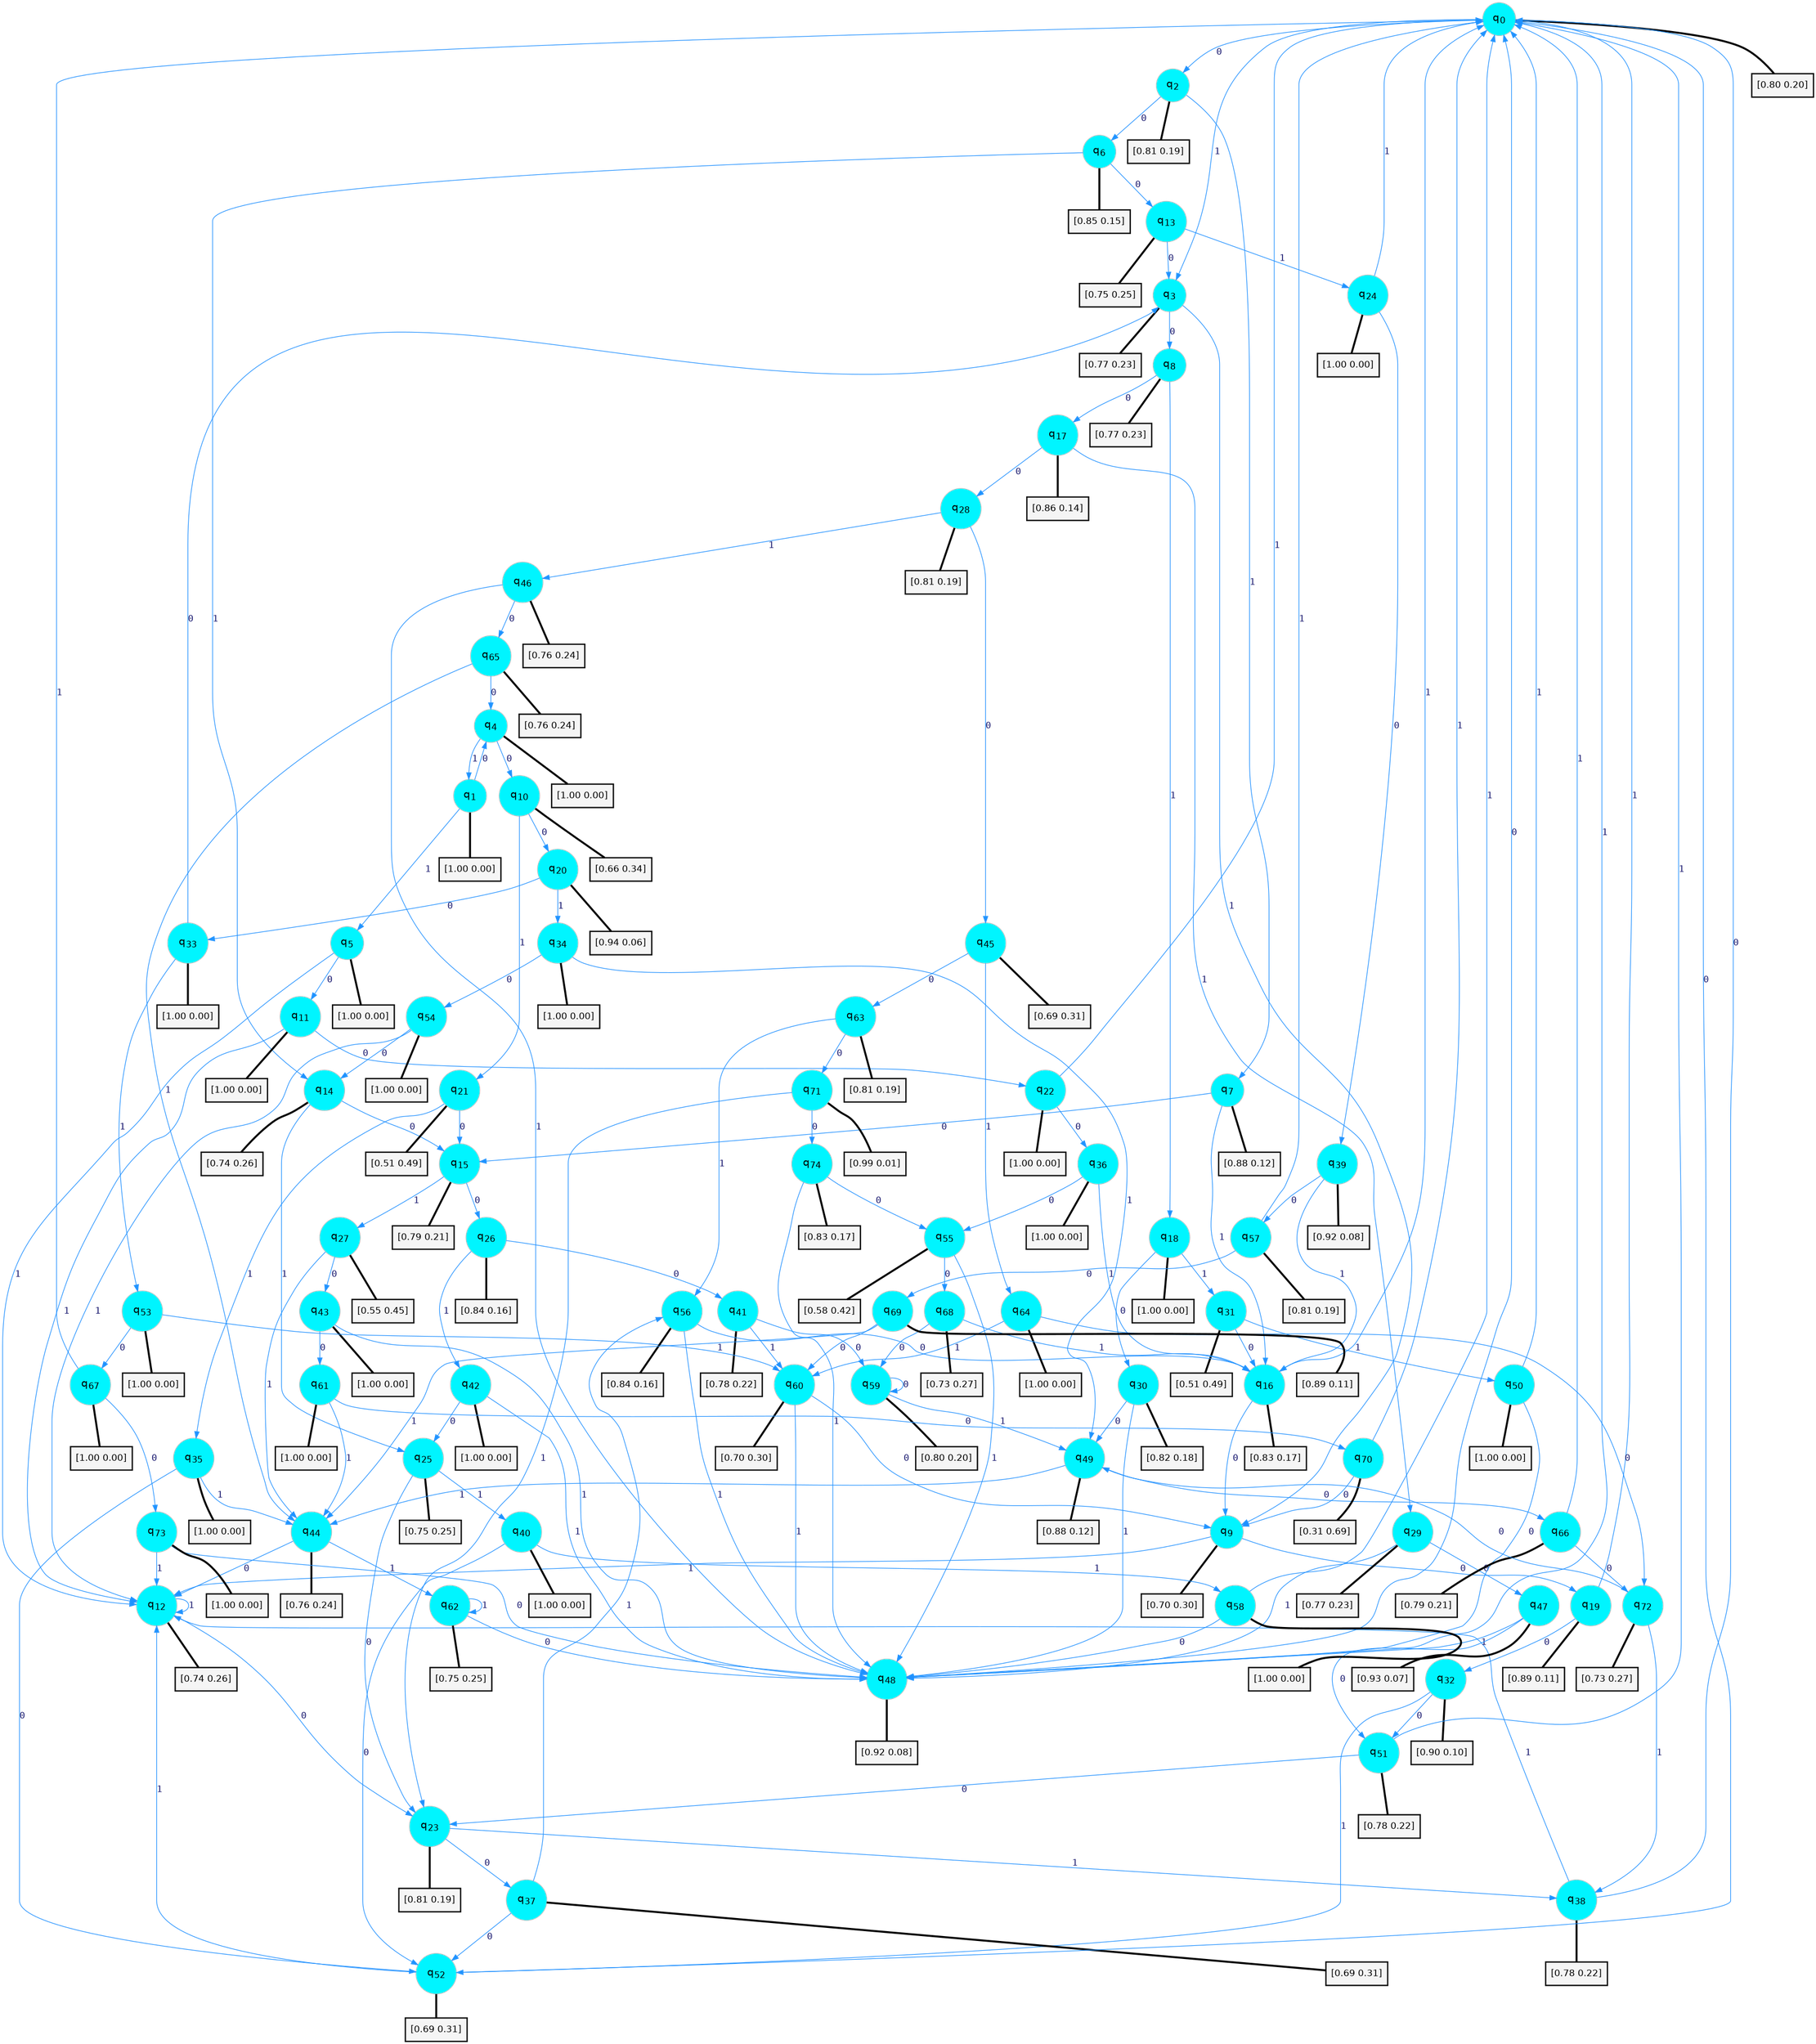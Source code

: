 digraph G {
graph [
bgcolor=transparent, dpi=300, rankdir=TD, size="40,25"];
node [
color=gray, fillcolor=turquoise1, fontcolor=black, fontname=Helvetica, fontsize=16, fontweight=bold, shape=circle, style=filled];
edge [
arrowsize=1, color=dodgerblue1, fontcolor=midnightblue, fontname=courier, fontweight=bold, penwidth=1, style=solid, weight=20];
0[label=<q<SUB>0</SUB>>];
1[label=<q<SUB>1</SUB>>];
2[label=<q<SUB>2</SUB>>];
3[label=<q<SUB>3</SUB>>];
4[label=<q<SUB>4</SUB>>];
5[label=<q<SUB>5</SUB>>];
6[label=<q<SUB>6</SUB>>];
7[label=<q<SUB>7</SUB>>];
8[label=<q<SUB>8</SUB>>];
9[label=<q<SUB>9</SUB>>];
10[label=<q<SUB>10</SUB>>];
11[label=<q<SUB>11</SUB>>];
12[label=<q<SUB>12</SUB>>];
13[label=<q<SUB>13</SUB>>];
14[label=<q<SUB>14</SUB>>];
15[label=<q<SUB>15</SUB>>];
16[label=<q<SUB>16</SUB>>];
17[label=<q<SUB>17</SUB>>];
18[label=<q<SUB>18</SUB>>];
19[label=<q<SUB>19</SUB>>];
20[label=<q<SUB>20</SUB>>];
21[label=<q<SUB>21</SUB>>];
22[label=<q<SUB>22</SUB>>];
23[label=<q<SUB>23</SUB>>];
24[label=<q<SUB>24</SUB>>];
25[label=<q<SUB>25</SUB>>];
26[label=<q<SUB>26</SUB>>];
27[label=<q<SUB>27</SUB>>];
28[label=<q<SUB>28</SUB>>];
29[label=<q<SUB>29</SUB>>];
30[label=<q<SUB>30</SUB>>];
31[label=<q<SUB>31</SUB>>];
32[label=<q<SUB>32</SUB>>];
33[label=<q<SUB>33</SUB>>];
34[label=<q<SUB>34</SUB>>];
35[label=<q<SUB>35</SUB>>];
36[label=<q<SUB>36</SUB>>];
37[label=<q<SUB>37</SUB>>];
38[label=<q<SUB>38</SUB>>];
39[label=<q<SUB>39</SUB>>];
40[label=<q<SUB>40</SUB>>];
41[label=<q<SUB>41</SUB>>];
42[label=<q<SUB>42</SUB>>];
43[label=<q<SUB>43</SUB>>];
44[label=<q<SUB>44</SUB>>];
45[label=<q<SUB>45</SUB>>];
46[label=<q<SUB>46</SUB>>];
47[label=<q<SUB>47</SUB>>];
48[label=<q<SUB>48</SUB>>];
49[label=<q<SUB>49</SUB>>];
50[label=<q<SUB>50</SUB>>];
51[label=<q<SUB>51</SUB>>];
52[label=<q<SUB>52</SUB>>];
53[label=<q<SUB>53</SUB>>];
54[label=<q<SUB>54</SUB>>];
55[label=<q<SUB>55</SUB>>];
56[label=<q<SUB>56</SUB>>];
57[label=<q<SUB>57</SUB>>];
58[label=<q<SUB>58</SUB>>];
59[label=<q<SUB>59</SUB>>];
60[label=<q<SUB>60</SUB>>];
61[label=<q<SUB>61</SUB>>];
62[label=<q<SUB>62</SUB>>];
63[label=<q<SUB>63</SUB>>];
64[label=<q<SUB>64</SUB>>];
65[label=<q<SUB>65</SUB>>];
66[label=<q<SUB>66</SUB>>];
67[label=<q<SUB>67</SUB>>];
68[label=<q<SUB>68</SUB>>];
69[label=<q<SUB>69</SUB>>];
70[label=<q<SUB>70</SUB>>];
71[label=<q<SUB>71</SUB>>];
72[label=<q<SUB>72</SUB>>];
73[label=<q<SUB>73</SUB>>];
74[label=<q<SUB>74</SUB>>];
75[label="[0.80 0.20]", shape=box,fontcolor=black, fontname=Helvetica, fontsize=14, penwidth=2, fillcolor=whitesmoke,color=black];
76[label="[1.00 0.00]", shape=box,fontcolor=black, fontname=Helvetica, fontsize=14, penwidth=2, fillcolor=whitesmoke,color=black];
77[label="[0.81 0.19]", shape=box,fontcolor=black, fontname=Helvetica, fontsize=14, penwidth=2, fillcolor=whitesmoke,color=black];
78[label="[0.77 0.23]", shape=box,fontcolor=black, fontname=Helvetica, fontsize=14, penwidth=2, fillcolor=whitesmoke,color=black];
79[label="[1.00 0.00]", shape=box,fontcolor=black, fontname=Helvetica, fontsize=14, penwidth=2, fillcolor=whitesmoke,color=black];
80[label="[1.00 0.00]", shape=box,fontcolor=black, fontname=Helvetica, fontsize=14, penwidth=2, fillcolor=whitesmoke,color=black];
81[label="[0.85 0.15]", shape=box,fontcolor=black, fontname=Helvetica, fontsize=14, penwidth=2, fillcolor=whitesmoke,color=black];
82[label="[0.88 0.12]", shape=box,fontcolor=black, fontname=Helvetica, fontsize=14, penwidth=2, fillcolor=whitesmoke,color=black];
83[label="[0.77 0.23]", shape=box,fontcolor=black, fontname=Helvetica, fontsize=14, penwidth=2, fillcolor=whitesmoke,color=black];
84[label="[0.70 0.30]", shape=box,fontcolor=black, fontname=Helvetica, fontsize=14, penwidth=2, fillcolor=whitesmoke,color=black];
85[label="[0.66 0.34]", shape=box,fontcolor=black, fontname=Helvetica, fontsize=14, penwidth=2, fillcolor=whitesmoke,color=black];
86[label="[1.00 0.00]", shape=box,fontcolor=black, fontname=Helvetica, fontsize=14, penwidth=2, fillcolor=whitesmoke,color=black];
87[label="[0.74 0.26]", shape=box,fontcolor=black, fontname=Helvetica, fontsize=14, penwidth=2, fillcolor=whitesmoke,color=black];
88[label="[0.75 0.25]", shape=box,fontcolor=black, fontname=Helvetica, fontsize=14, penwidth=2, fillcolor=whitesmoke,color=black];
89[label="[0.74 0.26]", shape=box,fontcolor=black, fontname=Helvetica, fontsize=14, penwidth=2, fillcolor=whitesmoke,color=black];
90[label="[0.79 0.21]", shape=box,fontcolor=black, fontname=Helvetica, fontsize=14, penwidth=2, fillcolor=whitesmoke,color=black];
91[label="[0.83 0.17]", shape=box,fontcolor=black, fontname=Helvetica, fontsize=14, penwidth=2, fillcolor=whitesmoke,color=black];
92[label="[0.86 0.14]", shape=box,fontcolor=black, fontname=Helvetica, fontsize=14, penwidth=2, fillcolor=whitesmoke,color=black];
93[label="[1.00 0.00]", shape=box,fontcolor=black, fontname=Helvetica, fontsize=14, penwidth=2, fillcolor=whitesmoke,color=black];
94[label="[0.89 0.11]", shape=box,fontcolor=black, fontname=Helvetica, fontsize=14, penwidth=2, fillcolor=whitesmoke,color=black];
95[label="[0.94 0.06]", shape=box,fontcolor=black, fontname=Helvetica, fontsize=14, penwidth=2, fillcolor=whitesmoke,color=black];
96[label="[0.51 0.49]", shape=box,fontcolor=black, fontname=Helvetica, fontsize=14, penwidth=2, fillcolor=whitesmoke,color=black];
97[label="[1.00 0.00]", shape=box,fontcolor=black, fontname=Helvetica, fontsize=14, penwidth=2, fillcolor=whitesmoke,color=black];
98[label="[0.81 0.19]", shape=box,fontcolor=black, fontname=Helvetica, fontsize=14, penwidth=2, fillcolor=whitesmoke,color=black];
99[label="[1.00 0.00]", shape=box,fontcolor=black, fontname=Helvetica, fontsize=14, penwidth=2, fillcolor=whitesmoke,color=black];
100[label="[0.75 0.25]", shape=box,fontcolor=black, fontname=Helvetica, fontsize=14, penwidth=2, fillcolor=whitesmoke,color=black];
101[label="[0.84 0.16]", shape=box,fontcolor=black, fontname=Helvetica, fontsize=14, penwidth=2, fillcolor=whitesmoke,color=black];
102[label="[0.55 0.45]", shape=box,fontcolor=black, fontname=Helvetica, fontsize=14, penwidth=2, fillcolor=whitesmoke,color=black];
103[label="[0.81 0.19]", shape=box,fontcolor=black, fontname=Helvetica, fontsize=14, penwidth=2, fillcolor=whitesmoke,color=black];
104[label="[0.77 0.23]", shape=box,fontcolor=black, fontname=Helvetica, fontsize=14, penwidth=2, fillcolor=whitesmoke,color=black];
105[label="[0.82 0.18]", shape=box,fontcolor=black, fontname=Helvetica, fontsize=14, penwidth=2, fillcolor=whitesmoke,color=black];
106[label="[0.51 0.49]", shape=box,fontcolor=black, fontname=Helvetica, fontsize=14, penwidth=2, fillcolor=whitesmoke,color=black];
107[label="[0.90 0.10]", shape=box,fontcolor=black, fontname=Helvetica, fontsize=14, penwidth=2, fillcolor=whitesmoke,color=black];
108[label="[1.00 0.00]", shape=box,fontcolor=black, fontname=Helvetica, fontsize=14, penwidth=2, fillcolor=whitesmoke,color=black];
109[label="[1.00 0.00]", shape=box,fontcolor=black, fontname=Helvetica, fontsize=14, penwidth=2, fillcolor=whitesmoke,color=black];
110[label="[1.00 0.00]", shape=box,fontcolor=black, fontname=Helvetica, fontsize=14, penwidth=2, fillcolor=whitesmoke,color=black];
111[label="[1.00 0.00]", shape=box,fontcolor=black, fontname=Helvetica, fontsize=14, penwidth=2, fillcolor=whitesmoke,color=black];
112[label="[0.69 0.31]", shape=box,fontcolor=black, fontname=Helvetica, fontsize=14, penwidth=2, fillcolor=whitesmoke,color=black];
113[label="[0.78 0.22]", shape=box,fontcolor=black, fontname=Helvetica, fontsize=14, penwidth=2, fillcolor=whitesmoke,color=black];
114[label="[0.92 0.08]", shape=box,fontcolor=black, fontname=Helvetica, fontsize=14, penwidth=2, fillcolor=whitesmoke,color=black];
115[label="[1.00 0.00]", shape=box,fontcolor=black, fontname=Helvetica, fontsize=14, penwidth=2, fillcolor=whitesmoke,color=black];
116[label="[0.78 0.22]", shape=box,fontcolor=black, fontname=Helvetica, fontsize=14, penwidth=2, fillcolor=whitesmoke,color=black];
117[label="[1.00 0.00]", shape=box,fontcolor=black, fontname=Helvetica, fontsize=14, penwidth=2, fillcolor=whitesmoke,color=black];
118[label="[1.00 0.00]", shape=box,fontcolor=black, fontname=Helvetica, fontsize=14, penwidth=2, fillcolor=whitesmoke,color=black];
119[label="[0.76 0.24]", shape=box,fontcolor=black, fontname=Helvetica, fontsize=14, penwidth=2, fillcolor=whitesmoke,color=black];
120[label="[0.69 0.31]", shape=box,fontcolor=black, fontname=Helvetica, fontsize=14, penwidth=2, fillcolor=whitesmoke,color=black];
121[label="[0.76 0.24]", shape=box,fontcolor=black, fontname=Helvetica, fontsize=14, penwidth=2, fillcolor=whitesmoke,color=black];
122[label="[0.93 0.07]", shape=box,fontcolor=black, fontname=Helvetica, fontsize=14, penwidth=2, fillcolor=whitesmoke,color=black];
123[label="[0.92 0.08]", shape=box,fontcolor=black, fontname=Helvetica, fontsize=14, penwidth=2, fillcolor=whitesmoke,color=black];
124[label="[0.88 0.12]", shape=box,fontcolor=black, fontname=Helvetica, fontsize=14, penwidth=2, fillcolor=whitesmoke,color=black];
125[label="[1.00 0.00]", shape=box,fontcolor=black, fontname=Helvetica, fontsize=14, penwidth=2, fillcolor=whitesmoke,color=black];
126[label="[0.78 0.22]", shape=box,fontcolor=black, fontname=Helvetica, fontsize=14, penwidth=2, fillcolor=whitesmoke,color=black];
127[label="[0.69 0.31]", shape=box,fontcolor=black, fontname=Helvetica, fontsize=14, penwidth=2, fillcolor=whitesmoke,color=black];
128[label="[1.00 0.00]", shape=box,fontcolor=black, fontname=Helvetica, fontsize=14, penwidth=2, fillcolor=whitesmoke,color=black];
129[label="[1.00 0.00]", shape=box,fontcolor=black, fontname=Helvetica, fontsize=14, penwidth=2, fillcolor=whitesmoke,color=black];
130[label="[0.58 0.42]", shape=box,fontcolor=black, fontname=Helvetica, fontsize=14, penwidth=2, fillcolor=whitesmoke,color=black];
131[label="[0.84 0.16]", shape=box,fontcolor=black, fontname=Helvetica, fontsize=14, penwidth=2, fillcolor=whitesmoke,color=black];
132[label="[0.81 0.19]", shape=box,fontcolor=black, fontname=Helvetica, fontsize=14, penwidth=2, fillcolor=whitesmoke,color=black];
133[label="[1.00 0.00]", shape=box,fontcolor=black, fontname=Helvetica, fontsize=14, penwidth=2, fillcolor=whitesmoke,color=black];
134[label="[0.80 0.20]", shape=box,fontcolor=black, fontname=Helvetica, fontsize=14, penwidth=2, fillcolor=whitesmoke,color=black];
135[label="[0.70 0.30]", shape=box,fontcolor=black, fontname=Helvetica, fontsize=14, penwidth=2, fillcolor=whitesmoke,color=black];
136[label="[1.00 0.00]", shape=box,fontcolor=black, fontname=Helvetica, fontsize=14, penwidth=2, fillcolor=whitesmoke,color=black];
137[label="[0.75 0.25]", shape=box,fontcolor=black, fontname=Helvetica, fontsize=14, penwidth=2, fillcolor=whitesmoke,color=black];
138[label="[0.81 0.19]", shape=box,fontcolor=black, fontname=Helvetica, fontsize=14, penwidth=2, fillcolor=whitesmoke,color=black];
139[label="[1.00 0.00]", shape=box,fontcolor=black, fontname=Helvetica, fontsize=14, penwidth=2, fillcolor=whitesmoke,color=black];
140[label="[0.76 0.24]", shape=box,fontcolor=black, fontname=Helvetica, fontsize=14, penwidth=2, fillcolor=whitesmoke,color=black];
141[label="[0.79 0.21]", shape=box,fontcolor=black, fontname=Helvetica, fontsize=14, penwidth=2, fillcolor=whitesmoke,color=black];
142[label="[1.00 0.00]", shape=box,fontcolor=black, fontname=Helvetica, fontsize=14, penwidth=2, fillcolor=whitesmoke,color=black];
143[label="[0.73 0.27]", shape=box,fontcolor=black, fontname=Helvetica, fontsize=14, penwidth=2, fillcolor=whitesmoke,color=black];
144[label="[0.89 0.11]", shape=box,fontcolor=black, fontname=Helvetica, fontsize=14, penwidth=2, fillcolor=whitesmoke,color=black];
145[label="[0.31 0.69]", shape=box,fontcolor=black, fontname=Helvetica, fontsize=14, penwidth=2, fillcolor=whitesmoke,color=black];
146[label="[0.99 0.01]", shape=box,fontcolor=black, fontname=Helvetica, fontsize=14, penwidth=2, fillcolor=whitesmoke,color=black];
147[label="[0.73 0.27]", shape=box,fontcolor=black, fontname=Helvetica, fontsize=14, penwidth=2, fillcolor=whitesmoke,color=black];
148[label="[1.00 0.00]", shape=box,fontcolor=black, fontname=Helvetica, fontsize=14, penwidth=2, fillcolor=whitesmoke,color=black];
149[label="[0.83 0.17]", shape=box,fontcolor=black, fontname=Helvetica, fontsize=14, penwidth=2, fillcolor=whitesmoke,color=black];
0->2 [label=0];
0->3 [label=1];
0->75 [arrowhead=none, penwidth=3,color=black];
1->4 [label=0];
1->5 [label=1];
1->76 [arrowhead=none, penwidth=3,color=black];
2->6 [label=0];
2->7 [label=1];
2->77 [arrowhead=none, penwidth=3,color=black];
3->8 [label=0];
3->9 [label=1];
3->78 [arrowhead=none, penwidth=3,color=black];
4->10 [label=0];
4->1 [label=1];
4->79 [arrowhead=none, penwidth=3,color=black];
5->11 [label=0];
5->12 [label=1];
5->80 [arrowhead=none, penwidth=3,color=black];
6->13 [label=0];
6->14 [label=1];
6->81 [arrowhead=none, penwidth=3,color=black];
7->15 [label=0];
7->16 [label=1];
7->82 [arrowhead=none, penwidth=3,color=black];
8->17 [label=0];
8->18 [label=1];
8->83 [arrowhead=none, penwidth=3,color=black];
9->19 [label=0];
9->12 [label=1];
9->84 [arrowhead=none, penwidth=3,color=black];
10->20 [label=0];
10->21 [label=1];
10->85 [arrowhead=none, penwidth=3,color=black];
11->22 [label=0];
11->12 [label=1];
11->86 [arrowhead=none, penwidth=3,color=black];
12->23 [label=0];
12->12 [label=1];
12->87 [arrowhead=none, penwidth=3,color=black];
13->3 [label=0];
13->24 [label=1];
13->88 [arrowhead=none, penwidth=3,color=black];
14->15 [label=0];
14->25 [label=1];
14->89 [arrowhead=none, penwidth=3,color=black];
15->26 [label=0];
15->27 [label=1];
15->90 [arrowhead=none, penwidth=3,color=black];
16->9 [label=0];
16->0 [label=1];
16->91 [arrowhead=none, penwidth=3,color=black];
17->28 [label=0];
17->29 [label=1];
17->92 [arrowhead=none, penwidth=3,color=black];
18->30 [label=0];
18->31 [label=1];
18->93 [arrowhead=none, penwidth=3,color=black];
19->32 [label=0];
19->0 [label=1];
19->94 [arrowhead=none, penwidth=3,color=black];
20->33 [label=0];
20->34 [label=1];
20->95 [arrowhead=none, penwidth=3,color=black];
21->15 [label=0];
21->35 [label=1];
21->96 [arrowhead=none, penwidth=3,color=black];
22->36 [label=0];
22->0 [label=1];
22->97 [arrowhead=none, penwidth=3,color=black];
23->37 [label=0];
23->38 [label=1];
23->98 [arrowhead=none, penwidth=3,color=black];
24->39 [label=0];
24->0 [label=1];
24->99 [arrowhead=none, penwidth=3,color=black];
25->23 [label=0];
25->40 [label=1];
25->100 [arrowhead=none, penwidth=3,color=black];
26->41 [label=0];
26->42 [label=1];
26->101 [arrowhead=none, penwidth=3,color=black];
27->43 [label=0];
27->44 [label=1];
27->102 [arrowhead=none, penwidth=3,color=black];
28->45 [label=0];
28->46 [label=1];
28->103 [arrowhead=none, penwidth=3,color=black];
29->47 [label=0];
29->48 [label=1];
29->104 [arrowhead=none, penwidth=3,color=black];
30->49 [label=0];
30->48 [label=1];
30->105 [arrowhead=none, penwidth=3,color=black];
31->16 [label=0];
31->50 [label=1];
31->106 [arrowhead=none, penwidth=3,color=black];
32->51 [label=0];
32->52 [label=1];
32->107 [arrowhead=none, penwidth=3,color=black];
33->3 [label=0];
33->53 [label=1];
33->108 [arrowhead=none, penwidth=3,color=black];
34->54 [label=0];
34->49 [label=1];
34->109 [arrowhead=none, penwidth=3,color=black];
35->52 [label=0];
35->44 [label=1];
35->110 [arrowhead=none, penwidth=3,color=black];
36->55 [label=0];
36->16 [label=1];
36->111 [arrowhead=none, penwidth=3,color=black];
37->52 [label=0];
37->56 [label=1];
37->112 [arrowhead=none, penwidth=3,color=black];
38->0 [label=0];
38->12 [label=1];
38->113 [arrowhead=none, penwidth=3,color=black];
39->57 [label=0];
39->16 [label=1];
39->114 [arrowhead=none, penwidth=3,color=black];
40->52 [label=0];
40->58 [label=1];
40->115 [arrowhead=none, penwidth=3,color=black];
41->59 [label=0];
41->60 [label=1];
41->116 [arrowhead=none, penwidth=3,color=black];
42->25 [label=0];
42->48 [label=1];
42->117 [arrowhead=none, penwidth=3,color=black];
43->61 [label=0];
43->48 [label=1];
43->118 [arrowhead=none, penwidth=3,color=black];
44->12 [label=0];
44->62 [label=1];
44->119 [arrowhead=none, penwidth=3,color=black];
45->63 [label=0];
45->64 [label=1];
45->120 [arrowhead=none, penwidth=3,color=black];
46->65 [label=0];
46->48 [label=1];
46->121 [arrowhead=none, penwidth=3,color=black];
47->51 [label=0];
47->48 [label=1];
47->122 [arrowhead=none, penwidth=3,color=black];
48->0 [label=0];
48->0 [label=1];
48->123 [arrowhead=none, penwidth=3,color=black];
49->66 [label=0];
49->44 [label=1];
49->124 [arrowhead=none, penwidth=3,color=black];
50->48 [label=0];
50->0 [label=1];
50->125 [arrowhead=none, penwidth=3,color=black];
51->23 [label=0];
51->0 [label=1];
51->126 [arrowhead=none, penwidth=3,color=black];
52->0 [label=0];
52->12 [label=1];
52->127 [arrowhead=none, penwidth=3,color=black];
53->67 [label=0];
53->60 [label=1];
53->128 [arrowhead=none, penwidth=3,color=black];
54->14 [label=0];
54->12 [label=1];
54->129 [arrowhead=none, penwidth=3,color=black];
55->68 [label=0];
55->48 [label=1];
55->130 [arrowhead=none, penwidth=3,color=black];
56->16 [label=0];
56->48 [label=1];
56->131 [arrowhead=none, penwidth=3,color=black];
57->69 [label=0];
57->0 [label=1];
57->132 [arrowhead=none, penwidth=3,color=black];
58->48 [label=0];
58->0 [label=1];
58->133 [arrowhead=none, penwidth=3,color=black];
59->59 [label=0];
59->49 [label=1];
59->134 [arrowhead=none, penwidth=3,color=black];
60->9 [label=0];
60->48 [label=1];
60->135 [arrowhead=none, penwidth=3,color=black];
61->70 [label=0];
61->44 [label=1];
61->136 [arrowhead=none, penwidth=3,color=black];
62->48 [label=0];
62->62 [label=1];
62->137 [arrowhead=none, penwidth=3,color=black];
63->71 [label=0];
63->56 [label=1];
63->138 [arrowhead=none, penwidth=3,color=black];
64->72 [label=0];
64->60 [label=1];
64->139 [arrowhead=none, penwidth=3,color=black];
65->4 [label=0];
65->44 [label=1];
65->140 [arrowhead=none, penwidth=3,color=black];
66->72 [label=0];
66->0 [label=1];
66->141 [arrowhead=none, penwidth=3,color=black];
67->73 [label=0];
67->0 [label=1];
67->142 [arrowhead=none, penwidth=3,color=black];
68->59 [label=0];
68->16 [label=1];
68->143 [arrowhead=none, penwidth=3,color=black];
69->60 [label=0];
69->44 [label=1];
69->144 [arrowhead=none, penwidth=3,color=black];
70->9 [label=0];
70->0 [label=1];
70->145 [arrowhead=none, penwidth=3,color=black];
71->74 [label=0];
71->23 [label=1];
71->146 [arrowhead=none, penwidth=3,color=black];
72->49 [label=0];
72->38 [label=1];
72->147 [arrowhead=none, penwidth=3,color=black];
73->48 [label=0];
73->12 [label=1];
73->148 [arrowhead=none, penwidth=3,color=black];
74->55 [label=0];
74->48 [label=1];
74->149 [arrowhead=none, penwidth=3,color=black];
}
